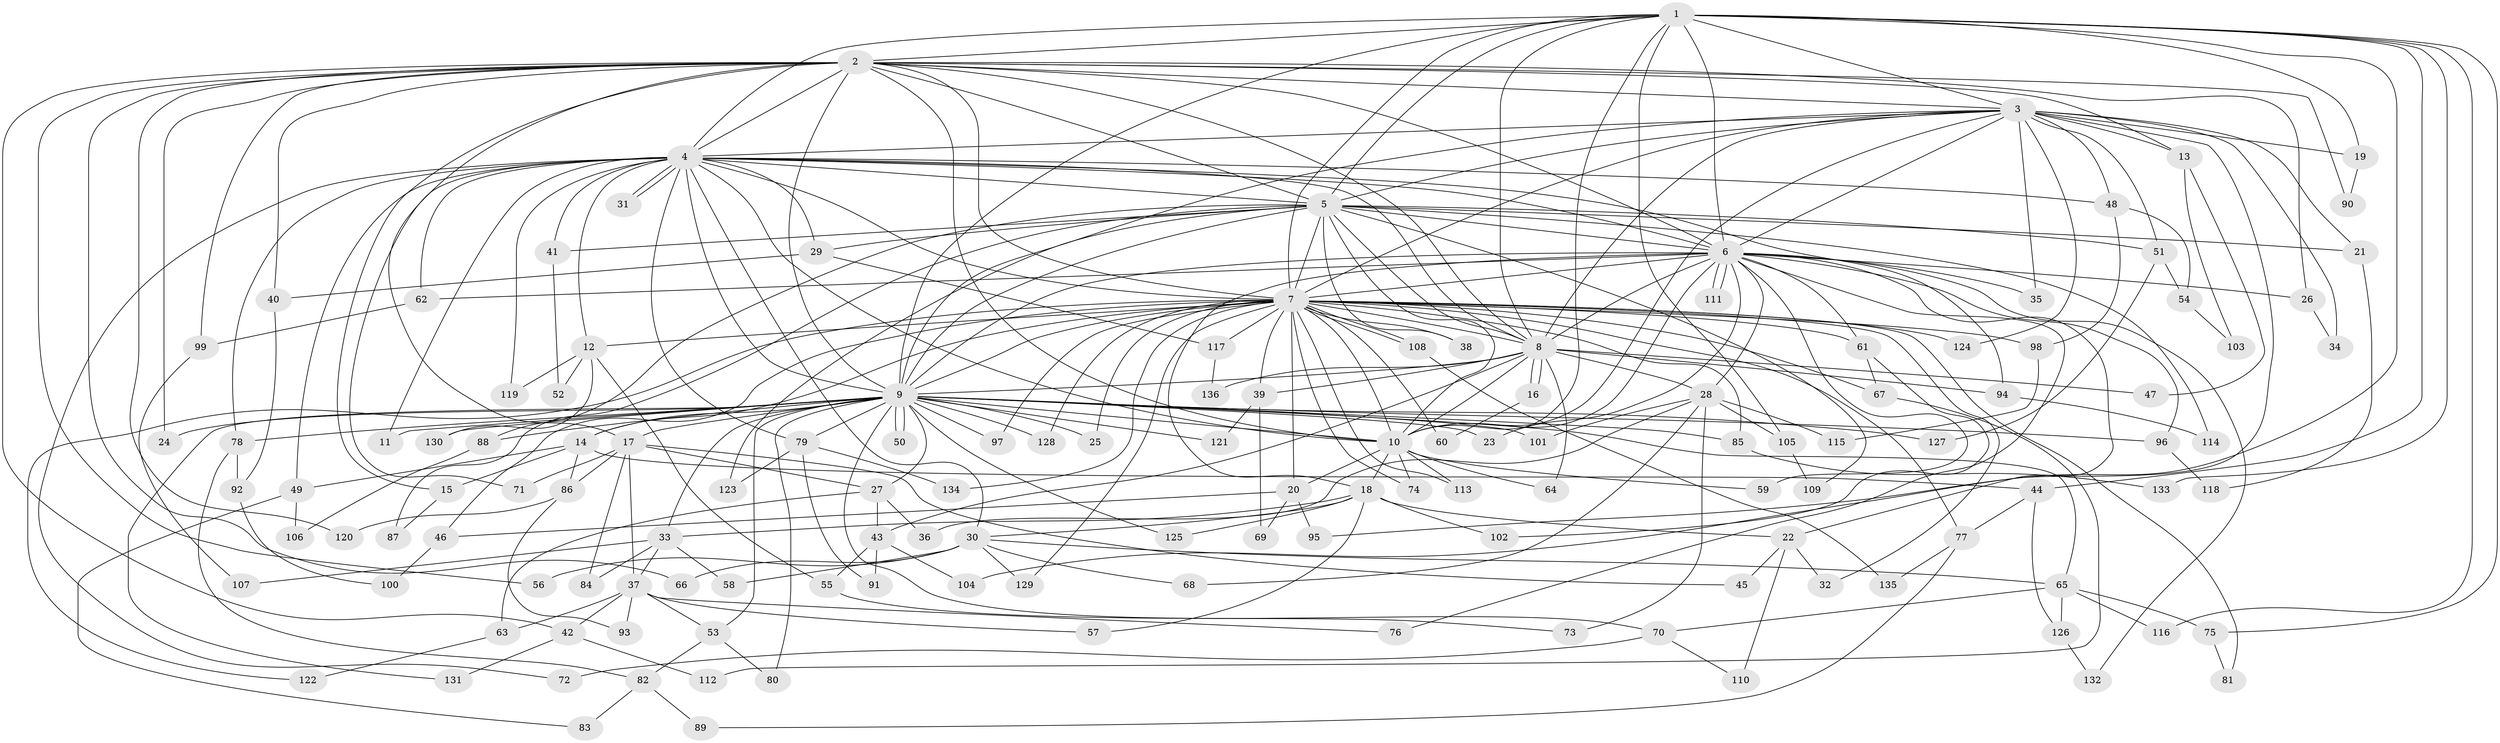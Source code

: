 // Generated by graph-tools (version 1.1) at 2025/25/03/09/25 03:25:46]
// undirected, 136 vertices, 297 edges
graph export_dot {
graph [start="1"]
  node [color=gray90,style=filled];
  1;
  2;
  3;
  4;
  5;
  6;
  7;
  8;
  9;
  10;
  11;
  12;
  13;
  14;
  15;
  16;
  17;
  18;
  19;
  20;
  21;
  22;
  23;
  24;
  25;
  26;
  27;
  28;
  29;
  30;
  31;
  32;
  33;
  34;
  35;
  36;
  37;
  38;
  39;
  40;
  41;
  42;
  43;
  44;
  45;
  46;
  47;
  48;
  49;
  50;
  51;
  52;
  53;
  54;
  55;
  56;
  57;
  58;
  59;
  60;
  61;
  62;
  63;
  64;
  65;
  66;
  67;
  68;
  69;
  70;
  71;
  72;
  73;
  74;
  75;
  76;
  77;
  78;
  79;
  80;
  81;
  82;
  83;
  84;
  85;
  86;
  87;
  88;
  89;
  90;
  91;
  92;
  93;
  94;
  95;
  96;
  97;
  98;
  99;
  100;
  101;
  102;
  103;
  104;
  105;
  106;
  107;
  108;
  109;
  110;
  111;
  112;
  113;
  114;
  115;
  116;
  117;
  118;
  119;
  120;
  121;
  122;
  123;
  124;
  125;
  126;
  127;
  128;
  129;
  130;
  131;
  132;
  133;
  134;
  135;
  136;
  1 -- 2;
  1 -- 3;
  1 -- 4;
  1 -- 5;
  1 -- 6;
  1 -- 7;
  1 -- 8;
  1 -- 9;
  1 -- 10;
  1 -- 19;
  1 -- 44;
  1 -- 75;
  1 -- 95;
  1 -- 105;
  1 -- 116;
  1 -- 133;
  2 -- 3;
  2 -- 4;
  2 -- 5;
  2 -- 6;
  2 -- 7;
  2 -- 8;
  2 -- 9;
  2 -- 10;
  2 -- 13;
  2 -- 15;
  2 -- 17;
  2 -- 24;
  2 -- 26;
  2 -- 40;
  2 -- 42;
  2 -- 56;
  2 -- 66;
  2 -- 90;
  2 -- 99;
  2 -- 120;
  3 -- 4;
  3 -- 5;
  3 -- 6;
  3 -- 7;
  3 -- 8;
  3 -- 9;
  3 -- 10;
  3 -- 13;
  3 -- 19;
  3 -- 21;
  3 -- 34;
  3 -- 35;
  3 -- 48;
  3 -- 51;
  3 -- 104;
  3 -- 124;
  4 -- 5;
  4 -- 6;
  4 -- 7;
  4 -- 8;
  4 -- 9;
  4 -- 10;
  4 -- 11;
  4 -- 12;
  4 -- 29;
  4 -- 30;
  4 -- 31;
  4 -- 31;
  4 -- 41;
  4 -- 48;
  4 -- 49;
  4 -- 62;
  4 -- 71;
  4 -- 72;
  4 -- 78;
  4 -- 79;
  4 -- 94;
  4 -- 119;
  5 -- 6;
  5 -- 7;
  5 -- 8;
  5 -- 9;
  5 -- 10;
  5 -- 21;
  5 -- 29;
  5 -- 38;
  5 -- 41;
  5 -- 51;
  5 -- 87;
  5 -- 88;
  5 -- 109;
  5 -- 114;
  5 -- 123;
  6 -- 7;
  6 -- 8;
  6 -- 9;
  6 -- 10;
  6 -- 18;
  6 -- 22;
  6 -- 23;
  6 -- 26;
  6 -- 28;
  6 -- 35;
  6 -- 59;
  6 -- 61;
  6 -- 62;
  6 -- 76;
  6 -- 96;
  6 -- 111;
  6 -- 111;
  6 -- 132;
  7 -- 8;
  7 -- 9;
  7 -- 10;
  7 -- 12;
  7 -- 14;
  7 -- 20;
  7 -- 25;
  7 -- 32;
  7 -- 38;
  7 -- 39;
  7 -- 46;
  7 -- 60;
  7 -- 61;
  7 -- 67;
  7 -- 74;
  7 -- 77;
  7 -- 81;
  7 -- 85;
  7 -- 97;
  7 -- 98;
  7 -- 108;
  7 -- 108;
  7 -- 113;
  7 -- 117;
  7 -- 122;
  7 -- 124;
  7 -- 128;
  7 -- 129;
  7 -- 134;
  8 -- 9;
  8 -- 10;
  8 -- 16;
  8 -- 16;
  8 -- 28;
  8 -- 39;
  8 -- 43;
  8 -- 47;
  8 -- 64;
  8 -- 94;
  8 -- 136;
  9 -- 10;
  9 -- 11;
  9 -- 14;
  9 -- 17;
  9 -- 23;
  9 -- 24;
  9 -- 25;
  9 -- 27;
  9 -- 33;
  9 -- 50;
  9 -- 50;
  9 -- 53;
  9 -- 65;
  9 -- 70;
  9 -- 78;
  9 -- 79;
  9 -- 80;
  9 -- 85;
  9 -- 88;
  9 -- 96;
  9 -- 97;
  9 -- 101;
  9 -- 121;
  9 -- 125;
  9 -- 127;
  9 -- 128;
  9 -- 130;
  9 -- 131;
  10 -- 18;
  10 -- 20;
  10 -- 59;
  10 -- 64;
  10 -- 74;
  10 -- 113;
  12 -- 52;
  12 -- 55;
  12 -- 119;
  12 -- 130;
  13 -- 47;
  13 -- 103;
  14 -- 15;
  14 -- 44;
  14 -- 49;
  14 -- 86;
  15 -- 87;
  16 -- 60;
  17 -- 27;
  17 -- 37;
  17 -- 45;
  17 -- 71;
  17 -- 84;
  17 -- 86;
  18 -- 22;
  18 -- 30;
  18 -- 33;
  18 -- 57;
  18 -- 102;
  18 -- 125;
  19 -- 90;
  20 -- 46;
  20 -- 69;
  20 -- 95;
  21 -- 118;
  22 -- 32;
  22 -- 45;
  22 -- 110;
  26 -- 34;
  27 -- 36;
  27 -- 43;
  27 -- 63;
  28 -- 36;
  28 -- 68;
  28 -- 73;
  28 -- 101;
  28 -- 105;
  28 -- 115;
  29 -- 40;
  29 -- 117;
  30 -- 56;
  30 -- 58;
  30 -- 65;
  30 -- 66;
  30 -- 68;
  30 -- 129;
  33 -- 37;
  33 -- 58;
  33 -- 84;
  33 -- 107;
  37 -- 42;
  37 -- 53;
  37 -- 57;
  37 -- 63;
  37 -- 76;
  37 -- 93;
  39 -- 69;
  39 -- 121;
  40 -- 92;
  41 -- 52;
  42 -- 112;
  42 -- 131;
  43 -- 55;
  43 -- 91;
  43 -- 104;
  44 -- 77;
  44 -- 126;
  46 -- 100;
  48 -- 54;
  48 -- 98;
  49 -- 83;
  49 -- 106;
  51 -- 54;
  51 -- 127;
  53 -- 80;
  53 -- 82;
  54 -- 103;
  55 -- 73;
  61 -- 67;
  61 -- 102;
  62 -- 99;
  63 -- 122;
  65 -- 70;
  65 -- 75;
  65 -- 116;
  65 -- 126;
  67 -- 112;
  70 -- 72;
  70 -- 110;
  75 -- 81;
  77 -- 89;
  77 -- 135;
  78 -- 82;
  78 -- 92;
  79 -- 91;
  79 -- 123;
  79 -- 134;
  82 -- 83;
  82 -- 89;
  85 -- 133;
  86 -- 93;
  86 -- 120;
  88 -- 106;
  92 -- 100;
  94 -- 114;
  96 -- 118;
  98 -- 115;
  99 -- 107;
  105 -- 109;
  108 -- 135;
  117 -- 136;
  126 -- 132;
}
